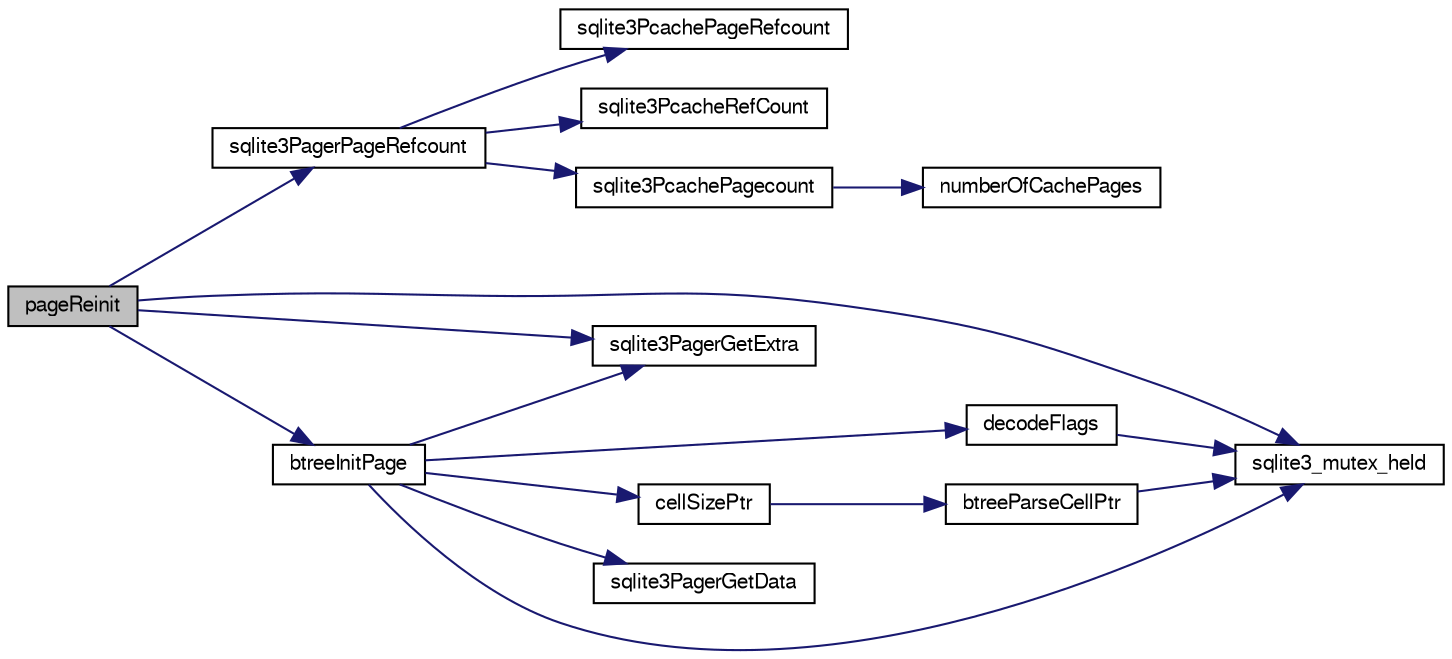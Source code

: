 digraph "pageReinit"
{
  edge [fontname="FreeSans",fontsize="10",labelfontname="FreeSans",labelfontsize="10"];
  node [fontname="FreeSans",fontsize="10",shape=record];
  rankdir="LR";
  Node199652 [label="pageReinit",height=0.2,width=0.4,color="black", fillcolor="grey75", style="filled", fontcolor="black"];
  Node199652 -> Node199653 [color="midnightblue",fontsize="10",style="solid",fontname="FreeSans"];
  Node199653 [label="sqlite3PagerGetExtra",height=0.2,width=0.4,color="black", fillcolor="white", style="filled",URL="$sqlite3_8c.html#a48e879a6d20f06f27390973ab8d59bd7"];
  Node199652 -> Node199654 [color="midnightblue",fontsize="10",style="solid",fontname="FreeSans"];
  Node199654 [label="sqlite3PagerPageRefcount",height=0.2,width=0.4,color="black", fillcolor="white", style="filled",URL="$sqlite3_8c.html#a02362e6744d4431e328d760bef635a19"];
  Node199654 -> Node199655 [color="midnightblue",fontsize="10",style="solid",fontname="FreeSans"];
  Node199655 [label="sqlite3PcachePageRefcount",height=0.2,width=0.4,color="black", fillcolor="white", style="filled",URL="$sqlite3_8c.html#a4010b85eb18d6cc834f0f9ced4f6a274"];
  Node199654 -> Node199656 [color="midnightblue",fontsize="10",style="solid",fontname="FreeSans"];
  Node199656 [label="sqlite3PcacheRefCount",height=0.2,width=0.4,color="black", fillcolor="white", style="filled",URL="$sqlite3_8c.html#adee2536d23ec9628e0883ccab03b3429"];
  Node199654 -> Node199657 [color="midnightblue",fontsize="10",style="solid",fontname="FreeSans"];
  Node199657 [label="sqlite3PcachePagecount",height=0.2,width=0.4,color="black", fillcolor="white", style="filled",URL="$sqlite3_8c.html#a5d5e74b7acdd0ab46b5caaea93b9b8d4"];
  Node199657 -> Node199658 [color="midnightblue",fontsize="10",style="solid",fontname="FreeSans"];
  Node199658 [label="numberOfCachePages",height=0.2,width=0.4,color="black", fillcolor="white", style="filled",URL="$sqlite3_8c.html#a0b88ce0be99c4ea2b2098317162fb590"];
  Node199652 -> Node199659 [color="midnightblue",fontsize="10",style="solid",fontname="FreeSans"];
  Node199659 [label="sqlite3_mutex_held",height=0.2,width=0.4,color="black", fillcolor="white", style="filled",URL="$sqlite3_8c.html#acf77da68932b6bc163c5e68547ecc3e7"];
  Node199652 -> Node199660 [color="midnightblue",fontsize="10",style="solid",fontname="FreeSans"];
  Node199660 [label="btreeInitPage",height=0.2,width=0.4,color="black", fillcolor="white", style="filled",URL="$sqlite3_8c.html#a3fbef3abda22e9a3f72c2873ec0b26a3"];
  Node199660 -> Node199659 [color="midnightblue",fontsize="10",style="solid",fontname="FreeSans"];
  Node199660 -> Node199653 [color="midnightblue",fontsize="10",style="solid",fontname="FreeSans"];
  Node199660 -> Node199661 [color="midnightblue",fontsize="10",style="solid",fontname="FreeSans"];
  Node199661 [label="sqlite3PagerGetData",height=0.2,width=0.4,color="black", fillcolor="white", style="filled",URL="$sqlite3_8c.html#a9dd340e56fb4b7fad4df339595b8d8a2"];
  Node199660 -> Node199662 [color="midnightblue",fontsize="10",style="solid",fontname="FreeSans"];
  Node199662 [label="decodeFlags",height=0.2,width=0.4,color="black", fillcolor="white", style="filled",URL="$sqlite3_8c.html#acb168e46383706f31cefd555da235eae"];
  Node199662 -> Node199659 [color="midnightblue",fontsize="10",style="solid",fontname="FreeSans"];
  Node199660 -> Node199663 [color="midnightblue",fontsize="10",style="solid",fontname="FreeSans"];
  Node199663 [label="cellSizePtr",height=0.2,width=0.4,color="black", fillcolor="white", style="filled",URL="$sqlite3_8c.html#a6c95c9aac1c8a00490e36674f43e76ec"];
  Node199663 -> Node199664 [color="midnightblue",fontsize="10",style="solid",fontname="FreeSans"];
  Node199664 [label="btreeParseCellPtr",height=0.2,width=0.4,color="black", fillcolor="white", style="filled",URL="$sqlite3_8c.html#a1eba22ca0ddf563de0b29c64551c759f"];
  Node199664 -> Node199659 [color="midnightblue",fontsize="10",style="solid",fontname="FreeSans"];
}
